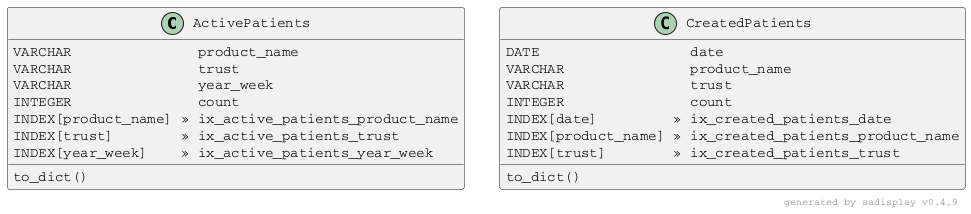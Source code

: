 @startuml

skinparam defaultFontName Courier

Class ActivePatients {
    VARCHAR             ★ product_name                   
    VARCHAR             ★ trust                          
    VARCHAR             ★ year_week                      
    INTEGER             ⚪ count                          
    to_dict()                                            
    INDEX[product_name] » ix_active_patients_product_name
    INDEX[trust]        » ix_active_patients_trust       
    INDEX[year_week]    » ix_active_patients_year_week   
}

Class CreatedPatients {
    DATE                ★ date                            
    VARCHAR             ★ product_name                    
    VARCHAR             ★ trust                           
    INTEGER             ⚪ count                           
    to_dict()                                             
    INDEX[date]         » ix_created_patients_date        
    INDEX[product_name] » ix_created_patients_product_name
    INDEX[trust]        » ix_created_patients_trust       
}

right footer generated by sadisplay v0.4.9

@enduml

